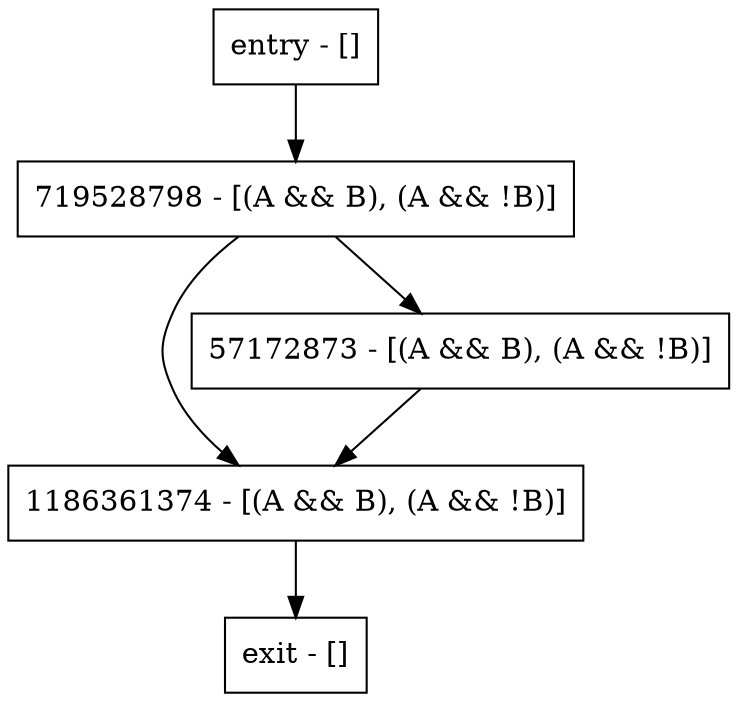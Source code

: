 digraph foo {
node [shape=record];
entry [label="entry - []"];
exit [label="exit - []"];
1186361374 [label="1186361374 - [(A && B), (A && !B)]"];
719528798 [label="719528798 - [(A && B), (A && !B)]"];
57172873 [label="57172873 - [(A && B), (A && !B)]"];
entry;
exit;
entry -> 719528798;
1186361374 -> exit;
719528798 -> 1186361374;
719528798 -> 57172873;
57172873 -> 1186361374;
}
